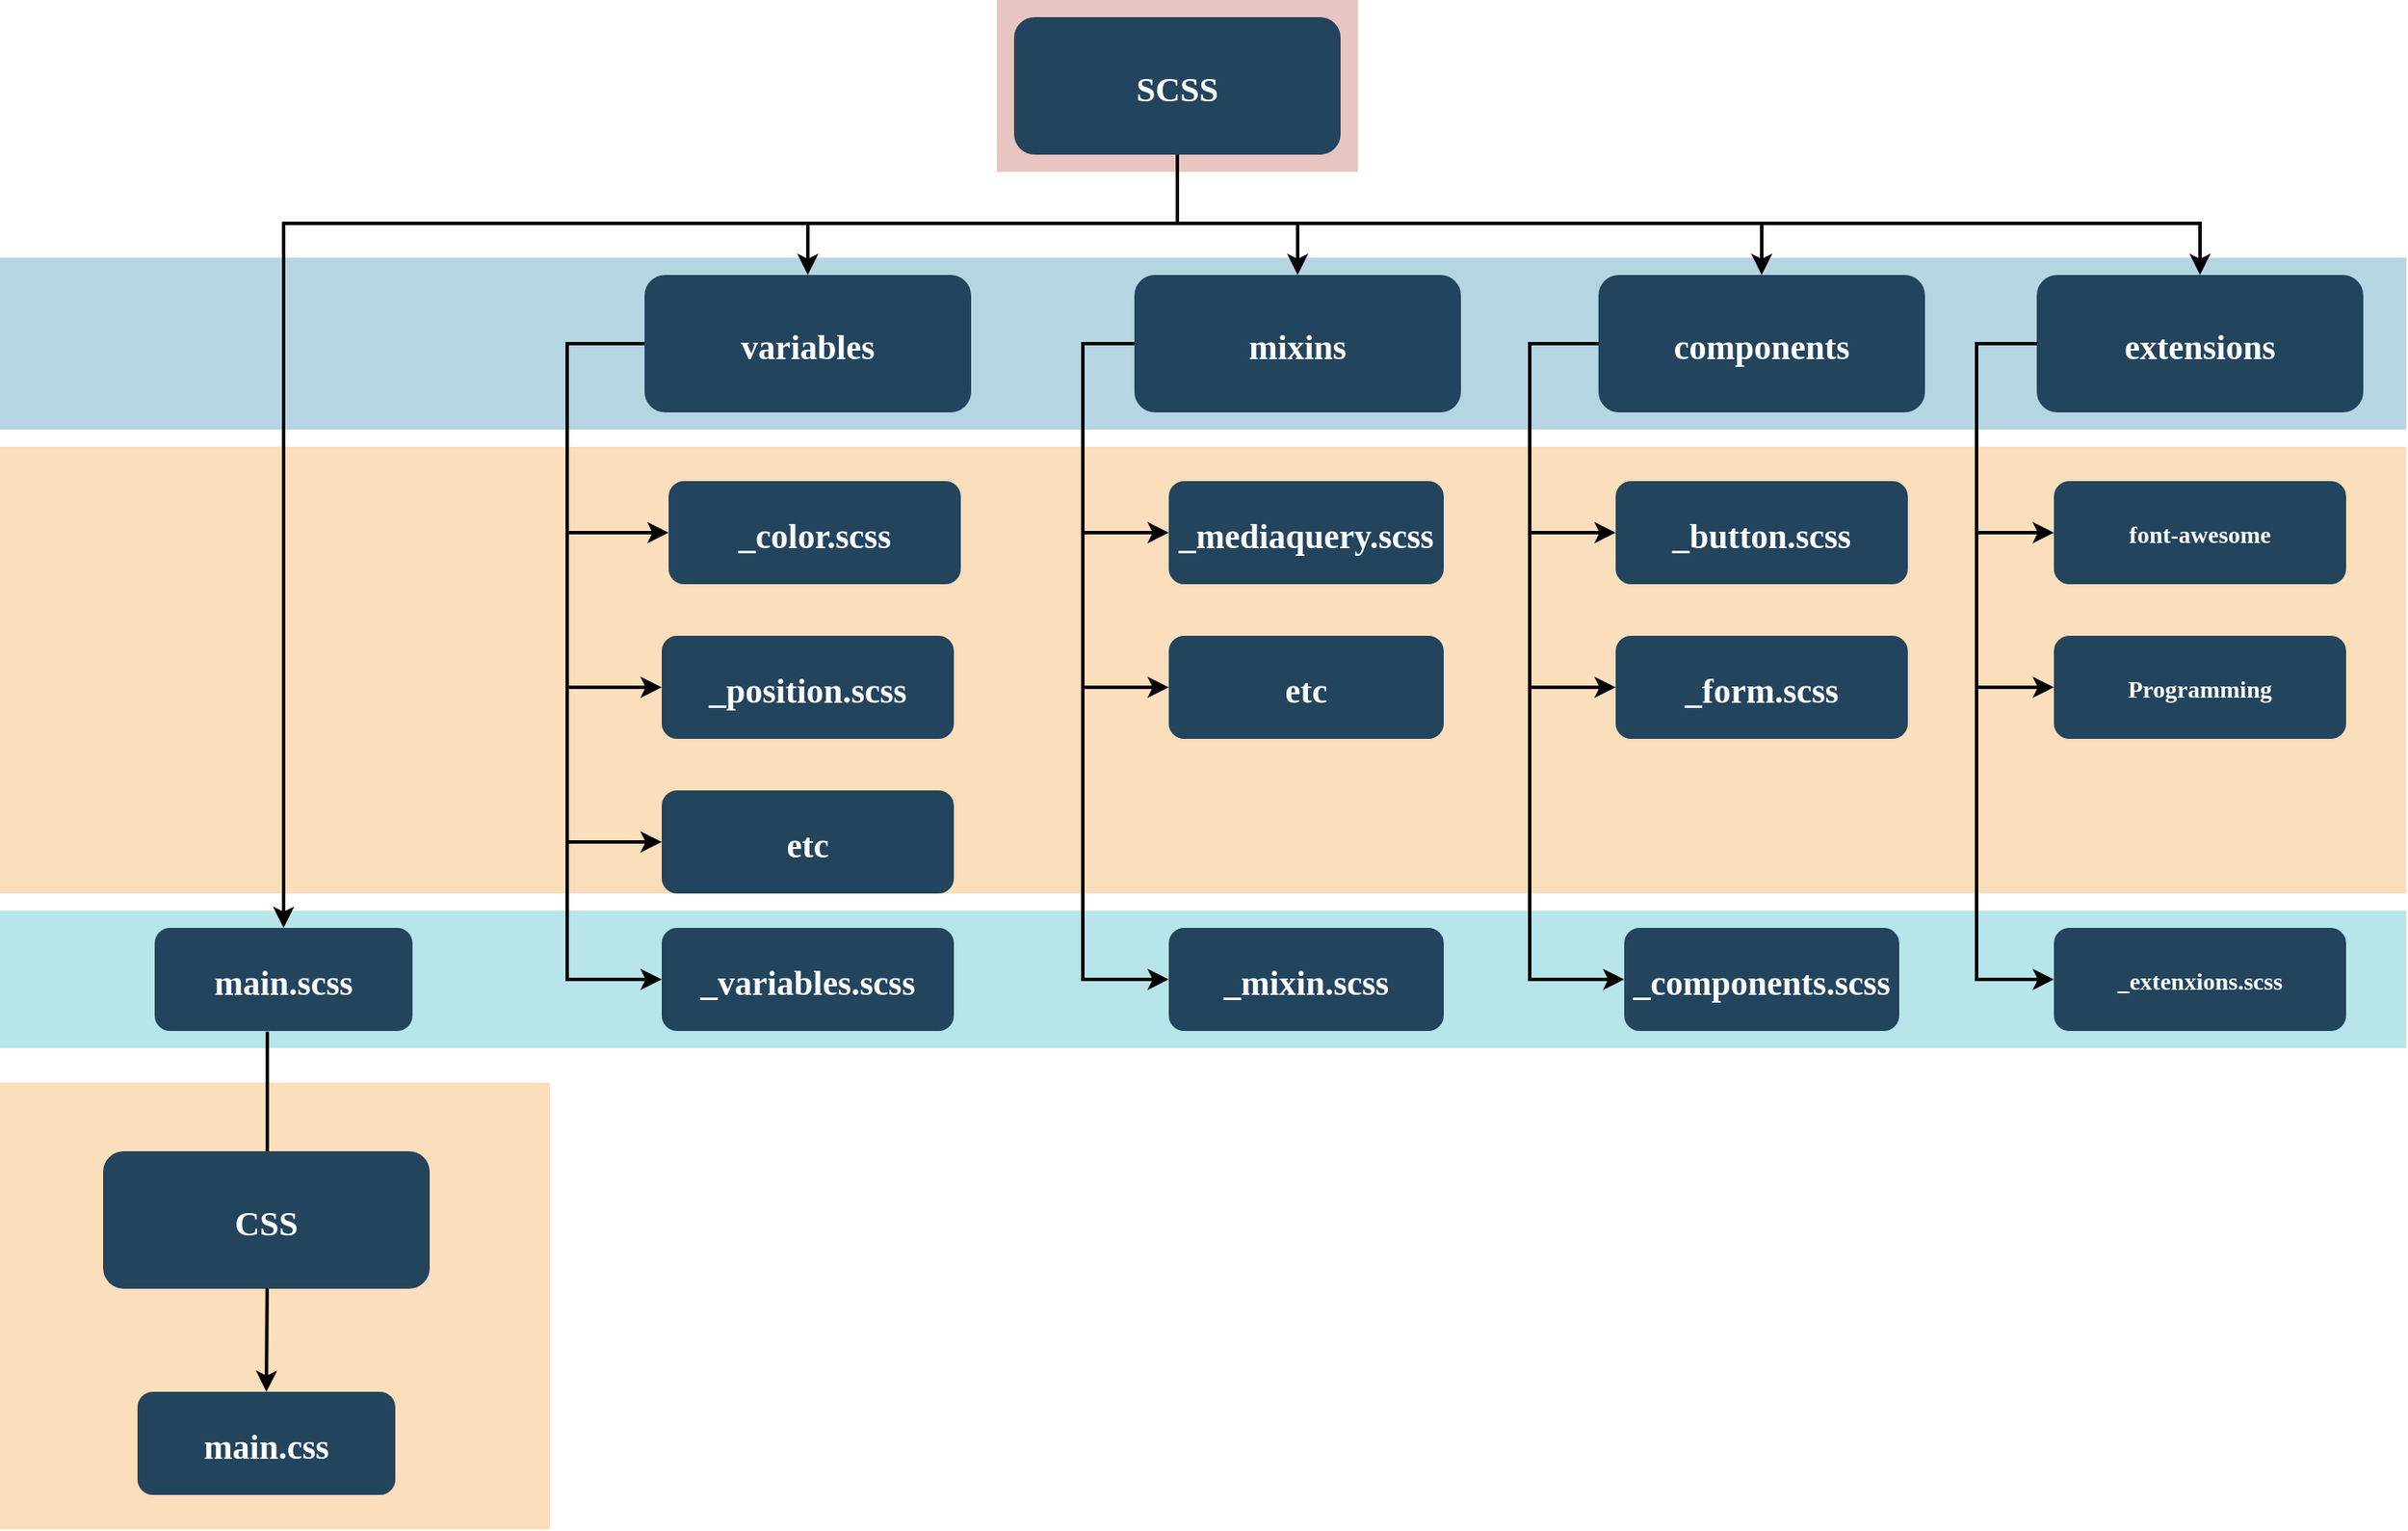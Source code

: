 <mxfile version="13.6.5">
    <diagram id="FRt4WeU2MnN2IFQE8qqf" name="ページ1">
        <mxGraphModel dx="1623" dy="1131" grid="1" gridSize="10" guides="1" tooltips="1" connect="1" arrows="1" fold="1" page="1" pageScale="1" pageWidth="827" pageHeight="1169" math="0" shadow="0">
            <root>
                <mxCell id="0"/>
                <mxCell id="1" parent="0"/>
                <mxCell id="59" value="" style="fillColor=#AE4132;strokeColor=none;opacity=30;" vertex="1" parent="1">
                    <mxGeometry x="660" y="20" width="210" height="100.0" as="geometry"/>
                </mxCell>
                <mxCell id="60" value="" style="fillColor=#10739E;strokeColor=none;opacity=30;" vertex="1" parent="1">
                    <mxGeometry x="80" y="170" width="1400" height="100" as="geometry"/>
                </mxCell>
                <mxCell id="65" value="" style="fillColor=#F2931E;strokeColor=none;opacity=30;" vertex="1" parent="1">
                    <mxGeometry x="80" y="280" width="1400" height="260" as="geometry"/>
                </mxCell>
                <mxCell id="73" value="" style="fillColor=#12AAB5;strokeColor=none;opacity=30;" vertex="1" parent="1">
                    <mxGeometry x="80" y="550" width="1400" height="80" as="geometry"/>
                </mxCell>
                <mxCell id="75" value="SCSS" style="rounded=1;fillColor=#23445D;gradientColor=none;strokeColor=none;fontColor=#FFFFFF;fontStyle=1;fontFamily=Tahoma;fontSize=20;" vertex="1" parent="1">
                    <mxGeometry x="670" y="30.0" width="190" height="80" as="geometry"/>
                </mxCell>
                <mxCell id="77" value="" style="edgeStyle=elbowEdgeStyle;elbow=vertical;strokeWidth=2;rounded=0" edge="1" parent="1" source="75" target="76">
                    <mxGeometry x="320" y="60.0" width="100" height="100" as="geometry">
                        <mxPoint x="320" y="160.0" as="sourcePoint"/>
                        <mxPoint x="420" y="60.0" as="targetPoint"/>
                        <Array as="points">
                            <mxPoint x="1020" y="150"/>
                        </Array>
                    </mxGeometry>
                </mxCell>
                <mxCell id="122" value="" style="edgeStyle=elbowEdgeStyle;elbow=vertical;strokeWidth=2;rounded=0;entryX=0.5;entryY=0;entryDx=0;entryDy=0;exitX=0.5;exitY=1;exitDx=0;exitDy=0;" edge="1" parent="1" source="75" target="79">
                    <mxGeometry x="330" y="70.0" width="100" height="100" as="geometry">
                        <mxPoint x="845.0" y="120.0" as="sourcePoint"/>
                        <mxPoint x="1450.0" y="190.0" as="targetPoint"/>
                        <Array as="points">
                            <mxPoint x="800" y="150"/>
                            <mxPoint x="835" y="180"/>
                        </Array>
                    </mxGeometry>
                </mxCell>
                <mxCell id="123" value="" style="edgeStyle=elbowEdgeStyle;elbow=vertical;strokeWidth=2;rounded=0" edge="1" parent="1" source="75" target="80">
                    <mxGeometry x="-40" y="-20.0" width="100" height="100" as="geometry">
                        <mxPoint x="-40" y="80.0" as="sourcePoint"/>
                        <mxPoint x="60" y="-20.0" as="targetPoint"/>
                        <Array as="points">
                            <mxPoint x="650" y="150"/>
                        </Array>
                    </mxGeometry>
                </mxCell>
                <mxCell id="165" value="" style="edgeStyle=elbowEdgeStyle;elbow=vertical;strokeWidth=2;rounded=0;exitX=0.5;exitY=1;exitDx=0;exitDy=0;entryX=0.5;entryY=0;entryDx=0;entryDy=0;" edge="1" parent="1" source="75" target="78">
                    <mxGeometry x="-30" y="-10.0" width="100" height="100" as="geometry">
                        <mxPoint x="835" y="270" as="sourcePoint"/>
                        <mxPoint x="1035" y="310" as="targetPoint"/>
                        <Array as="points">
                            <mxPoint x="920" y="150"/>
                        </Array>
                    </mxGeometry>
                </mxCell>
                <mxCell id="166" value="" style="group" vertex="1" connectable="0" parent="1">
                    <mxGeometry x="710" y="180.0" width="220.0" height="450" as="geometry"/>
                </mxCell>
                <mxCell id="79" value="mixins" style="rounded=1;fillColor=#23445D;gradientColor=none;strokeColor=none;fontColor=#FFFFFF;fontStyle=1;fontFamily=Tahoma;fontSize=20;" vertex="1" parent="166">
                    <mxGeometry x="30.0" width="190" height="80" as="geometry"/>
                </mxCell>
                <mxCell id="93" value="_mixin.scss" style="rounded=1;fillColor=#23445D;gradientColor=none;strokeColor=none;fontColor=#FFFFFF;fontStyle=1;fontFamily=Tahoma;fontSize=20;" vertex="1" parent="166">
                    <mxGeometry x="50" y="380" width="160" height="60" as="geometry"/>
                </mxCell>
                <mxCell id="94" value="_mediaquery.scss" style="rounded=1;fillColor=#23445D;gradientColor=none;strokeColor=none;fontColor=#FFFFFF;fontStyle=1;fontFamily=Tahoma;fontSize=20;" vertex="1" parent="166">
                    <mxGeometry x="50" y="120.0" width="160" height="60" as="geometry"/>
                </mxCell>
                <mxCell id="95" value="etc" style="rounded=1;fillColor=#23445D;gradientColor=none;strokeColor=none;fontColor=#FFFFFF;fontStyle=1;fontFamily=Tahoma;fontSize=20;" vertex="1" parent="166">
                    <mxGeometry x="50" y="210.0" width="160" height="60" as="geometry"/>
                </mxCell>
                <mxCell id="158" value="" style="edgeStyle=elbowEdgeStyle;elbow=vertical;strokeWidth=2;rounded=0;exitX=0;exitY=0.5;exitDx=0;exitDy=0;entryX=0;entryY=0.5;entryDx=0;entryDy=0;" edge="1" parent="166" source="79" target="93">
                    <mxGeometry x="-550" y="-200" width="100" height="100" as="geometry">
                        <mxPoint x="-550" y="-100" as="sourcePoint"/>
                        <mxPoint x="-450" y="-200" as="targetPoint"/>
                        <Array as="points">
                            <mxPoint y="320"/>
                            <mxPoint x="30" y="420"/>
                            <mxPoint x="5" y="150.0"/>
                            <mxPoint x="20" y="410"/>
                        </Array>
                    </mxGeometry>
                </mxCell>
                <mxCell id="134" value="" style="edgeStyle=elbowEdgeStyle;elbow=horizontal;strokeWidth=2;rounded=0;exitX=0;exitY=0.5;exitDx=0;exitDy=0;entryX=0;entryY=0.5;entryDx=0;entryDy=0;" edge="1" parent="166" source="79" target="94">
                    <mxGeometry x="-40" y="-20.0" width="100" height="100" as="geometry">
                        <mxPoint x="-40" y="80.0" as="sourcePoint"/>
                        <mxPoint x="60" y="-20.0" as="targetPoint"/>
                        <Array as="points">
                            <mxPoint y="120"/>
                            <mxPoint x="515" y="320"/>
                            <mxPoint x="520" y="340"/>
                            <mxPoint x="540" y="360"/>
                        </Array>
                    </mxGeometry>
                </mxCell>
                <mxCell id="135" value="" style="edgeStyle=elbowEdgeStyle;elbow=horizontal;strokeWidth=2;rounded=0;entryX=0;entryY=0.5;entryDx=0;entryDy=0;exitX=0;exitY=0.5;exitDx=0;exitDy=0;" edge="1" parent="166" source="79" target="95">
                    <mxGeometry x="-40" y="-20.0" width="100" height="100" as="geometry">
                        <mxPoint x="-40" y="80.0" as="sourcePoint"/>
                        <mxPoint x="60" y="-20.0" as="targetPoint"/>
                        <Array as="points">
                            <mxPoint y="140"/>
                        </Array>
                    </mxGeometry>
                </mxCell>
                <mxCell id="168" value="" style="group" vertex="1" connectable="0" parent="1">
                    <mxGeometry x="970" y="180.0" width="230" height="450" as="geometry"/>
                </mxCell>
                <mxCell id="78" value="components" style="rounded=1;fillColor=#23445D;gradientColor=none;strokeColor=none;fontColor=#FFFFFF;fontStyle=1;fontFamily=Tahoma;fontSize=20;" vertex="1" parent="168">
                    <mxGeometry x="40" width="190" height="80" as="geometry"/>
                </mxCell>
                <mxCell id="104" value="_components.scss" style="rounded=1;fillColor=#23445D;gradientColor=none;strokeColor=none;fontColor=#FFFFFF;fontStyle=1;fontFamily=Tahoma;fontSize=20;" vertex="1" parent="168">
                    <mxGeometry x="55" y="380" width="160" height="60" as="geometry"/>
                </mxCell>
                <mxCell id="105" value="_button.scss" style="rounded=1;fillColor=#23445D;gradientColor=none;strokeColor=none;fontColor=#FFFFFF;fontStyle=1;fontFamily=Tahoma;fontSize=20;" vertex="1" parent="168">
                    <mxGeometry x="50" y="120.0" width="170" height="60" as="geometry"/>
                </mxCell>
                <mxCell id="106" value="_form.scss" style="rounded=1;fillColor=#23445D;gradientColor=none;strokeColor=none;fontColor=#FFFFFF;fontStyle=1;fontFamily=Tahoma;fontSize=20;" vertex="1" parent="168">
                    <mxGeometry x="50" y="210.0" width="170" height="60" as="geometry"/>
                </mxCell>
                <mxCell id="143" value="" style="edgeStyle=elbowEdgeStyle;elbow=horizontal;strokeWidth=2;rounded=0;exitX=0;exitY=0.5;exitDx=0;exitDy=0;entryX=0;entryY=0.5;entryDx=0;entryDy=0;" edge="1" parent="168" source="78" target="105">
                    <mxGeometry x="-840" y="-200" width="100" height="100" as="geometry">
                        <mxPoint x="-840" y="-100" as="sourcePoint"/>
                        <mxPoint x="-740" y="-200" as="targetPoint"/>
                        <Array as="points">
                            <mxPoint y="120.0"/>
                            <mxPoint x="25" y="170.0"/>
                            <mxPoint x="140" y="200.0"/>
                        </Array>
                    </mxGeometry>
                </mxCell>
                <mxCell id="144" value="" style="edgeStyle=elbowEdgeStyle;elbow=horizontal;strokeWidth=2;rounded=0;exitX=0;exitY=0.5;exitDx=0;exitDy=0;entryX=0;entryY=0.5;entryDx=0;entryDy=0;" edge="1" parent="168" source="78" target="106">
                    <mxGeometry x="-840" y="-200" width="100" height="100" as="geometry">
                        <mxPoint x="-840" y="-100" as="sourcePoint"/>
                        <mxPoint x="-740" y="-200" as="targetPoint"/>
                        <Array as="points">
                            <mxPoint y="120.0"/>
                            <mxPoint x="25" y="170.0"/>
                            <mxPoint x="140" y="250.0"/>
                        </Array>
                    </mxGeometry>
                </mxCell>
                <mxCell id="160" value="" style="edgeStyle=elbowEdgeStyle;elbow=vertical;strokeWidth=2;rounded=0;entryX=0;entryY=0.5;entryDx=0;entryDy=0;exitX=0;exitY=0.5;exitDx=0;exitDy=0;" edge="1" parent="168" source="78" target="104">
                    <mxGeometry x="-840" y="-200" width="100" height="100" as="geometry">
                        <mxPoint x="-840" y="-100" as="sourcePoint"/>
                        <mxPoint x="-740" y="-200" as="targetPoint"/>
                        <Array as="points">
                            <mxPoint y="290"/>
                            <mxPoint x="40" y="420"/>
                        </Array>
                    </mxGeometry>
                </mxCell>
                <mxCell id="169" value="" style="group" vertex="1" connectable="0" parent="1">
                    <mxGeometry x="1230" y="180.0" width="225.0" height="450" as="geometry"/>
                </mxCell>
                <mxCell id="76" value="extensions" style="rounded=1;fillColor=#23445D;gradientColor=none;strokeColor=none;fontColor=#FFFFFF;fontStyle=1;fontFamily=Tahoma;fontSize=20;" vertex="1" parent="169">
                    <mxGeometry x="35.0" width="190" height="80" as="geometry"/>
                </mxCell>
                <mxCell id="111" value="_extenxions.scss" style="rounded=1;fillColor=#23445D;gradientColor=none;strokeColor=none;fontColor=#FFFFFF;fontStyle=1;fontFamily=Tahoma;fontSize=14" vertex="1" parent="169">
                    <mxGeometry x="45" y="380" width="170" height="60" as="geometry"/>
                </mxCell>
                <mxCell id="112" value="Programming" style="rounded=1;fillColor=#23445D;gradientColor=none;strokeColor=none;fontColor=#FFFFFF;fontStyle=1;fontFamily=Tahoma;fontSize=14" vertex="1" parent="169">
                    <mxGeometry x="45" y="210.0" width="170" height="60" as="geometry"/>
                </mxCell>
                <mxCell id="113" value="font-awesome" style="rounded=1;fillColor=#23445D;gradientColor=none;strokeColor=none;fontColor=#FFFFFF;fontStyle=1;fontFamily=Tahoma;fontSize=14" vertex="1" parent="169">
                    <mxGeometry x="45" y="120.0" width="170" height="60" as="geometry"/>
                </mxCell>
                <mxCell id="148" value="" style="edgeStyle=elbowEdgeStyle;elbow=horizontal;strokeWidth=2;rounded=0;exitX=0;exitY=0.5;exitDx=0;exitDy=0;entryX=0;entryY=0.5;entryDx=0;entryDy=0;" edge="1" parent="169" source="76" target="112">
                    <mxGeometry x="-1225" y="-200" width="100" height="100" as="geometry">
                        <mxPoint x="-1225" y="-100" as="sourcePoint"/>
                        <mxPoint x="-1125" y="-200" as="targetPoint"/>
                        <Array as="points">
                            <mxPoint y="150.0"/>
                            <mxPoint x="165" y="200.0"/>
                        </Array>
                    </mxGeometry>
                </mxCell>
                <mxCell id="149" value="" style="edgeStyle=elbowEdgeStyle;elbow=horizontal;strokeWidth=2;rounded=0;exitX=0;exitY=0.5;exitDx=0;exitDy=0;entryX=0;entryY=0.5;entryDx=0;entryDy=0;" edge="1" parent="169" source="76" target="113">
                    <mxGeometry x="-1225" y="-200" width="100" height="100" as="geometry">
                        <mxPoint x="-1225" y="-100" as="sourcePoint"/>
                        <mxPoint x="-1125" y="-200" as="targetPoint"/>
                        <Array as="points">
                            <mxPoint y="170.0"/>
                            <mxPoint y="220.0"/>
                            <mxPoint x="165" y="260"/>
                        </Array>
                    </mxGeometry>
                </mxCell>
                <mxCell id="161" value="" style="edgeStyle=elbowEdgeStyle;elbow=vertical;strokeWidth=2;rounded=0;entryX=0;entryY=0.5;entryDx=0;entryDy=0;" edge="1" parent="169" source="76" target="111">
                    <mxGeometry x="-1225" y="-200" width="100" height="100" as="geometry">
                        <mxPoint x="-1225" y="-100" as="sourcePoint"/>
                        <mxPoint x="-1125" y="-200" as="targetPoint"/>
                        <Array as="points">
                            <mxPoint y="420"/>
                        </Array>
                    </mxGeometry>
                </mxCell>
                <mxCell id="172" value="" style="group" vertex="1" connectable="0" parent="1">
                    <mxGeometry x="410" y="180.0" width="235" height="450" as="geometry"/>
                </mxCell>
                <mxCell id="80" value="variables" style="rounded=1;fillColor=#23445D;gradientColor=none;strokeColor=none;fontColor=#FFFFFF;fontStyle=1;fontFamily=Tahoma;fontSize=20;" vertex="1" parent="172">
                    <mxGeometry x="45" width="190" height="80" as="geometry"/>
                </mxCell>
                <mxCell id="83" value="_color.scss" style="rounded=1;fillColor=#23445D;gradientColor=none;strokeColor=none;fontColor=#FFFFFF;fontStyle=1;fontFamily=Tahoma;fontSize=20;" vertex="1" parent="172">
                    <mxGeometry x="59" y="120.0" width="170" height="60" as="geometry"/>
                </mxCell>
                <mxCell id="84" value="_position.scss" style="rounded=1;fillColor=#23445D;gradientColor=none;strokeColor=none;fontColor=#FFFFFF;fontStyle=1;fontFamily=Tahoma;fontSize=20;" vertex="1" parent="172">
                    <mxGeometry x="55" y="210.0" width="170" height="60" as="geometry"/>
                </mxCell>
                <mxCell id="85" value="etc" style="rounded=1;fillColor=#23445D;gradientColor=none;strokeColor=none;fontColor=#FFFFFF;fontStyle=1;fontFamily=Tahoma;fontSize=20;" vertex="1" parent="172">
                    <mxGeometry x="55" y="300" width="170" height="60" as="geometry"/>
                </mxCell>
                <mxCell id="88" value="_variables.scss" style="rounded=1;fillColor=#23445D;gradientColor=none;strokeColor=none;fontColor=#FFFFFF;fontStyle=1;fontFamily=Tahoma;fontSize=20;" vertex="1" parent="172">
                    <mxGeometry x="55" y="380" width="170" height="60" as="geometry"/>
                </mxCell>
                <mxCell id="125" value="" style="edgeStyle=elbowEdgeStyle;elbow=horizontal;strokeWidth=2;rounded=0" edge="1" parent="172" source="80" target="83">
                    <mxGeometry x="-225" y="-200" width="100" height="100" as="geometry">
                        <mxPoint x="-225" y="-100" as="sourcePoint"/>
                        <mxPoint x="-125" y="-200" as="targetPoint"/>
                        <Array as="points">
                            <mxPoint y="100.0"/>
                        </Array>
                    </mxGeometry>
                </mxCell>
                <mxCell id="126" value="" style="edgeStyle=elbowEdgeStyle;elbow=horizontal;strokeWidth=2;rounded=0" edge="1" parent="172" source="80" target="84">
                    <mxGeometry x="-225" y="-200" width="100" height="100" as="geometry">
                        <mxPoint x="-225" y="-100" as="sourcePoint"/>
                        <mxPoint x="-125" y="-200" as="targetPoint"/>
                        <Array as="points">
                            <mxPoint y="140.0"/>
                        </Array>
                    </mxGeometry>
                </mxCell>
                <mxCell id="127" value="" style="edgeStyle=elbowEdgeStyle;elbow=horizontal;strokeWidth=2;rounded=0" edge="1" parent="172" source="80" target="85">
                    <mxGeometry x="-225" y="-200" width="100" height="100" as="geometry">
                        <mxPoint x="-225" y="-100" as="sourcePoint"/>
                        <mxPoint x="-125" y="-200" as="targetPoint"/>
                        <Array as="points">
                            <mxPoint y="190.0"/>
                        </Array>
                    </mxGeometry>
                </mxCell>
                <mxCell id="130" value="" style="edgeStyle=elbowEdgeStyle;elbow=horizontal;strokeWidth=2;rounded=0" edge="1" parent="172" source="80" target="88">
                    <mxGeometry x="-225" y="-200" width="100" height="100" as="geometry">
                        <mxPoint x="-225" y="-100" as="sourcePoint"/>
                        <mxPoint x="-125" y="-200" as="targetPoint"/>
                        <Array as="points">
                            <mxPoint y="330"/>
                        </Array>
                    </mxGeometry>
                </mxCell>
                <mxCell id="175" value="main.scss" style="rounded=1;fillColor=#23445D;gradientColor=none;strokeColor=none;fontColor=#FFFFFF;fontStyle=1;fontFamily=Tahoma;fontSize=20;" vertex="1" parent="1">
                    <mxGeometry x="170" y="560" width="150" height="60" as="geometry"/>
                </mxCell>
                <mxCell id="185" value="" style="edgeStyle=elbowEdgeStyle;elbow=vertical;strokeWidth=2;rounded=0;entryX=0.5;entryY=0;entryDx=0;entryDy=0;exitX=0.5;exitY=1;exitDx=0;exitDy=0;" edge="1" parent="1" source="75" target="175">
                    <mxGeometry x="-30" y="-10.0" width="100" height="100" as="geometry">
                        <mxPoint x="760" y="110" as="sourcePoint"/>
                        <mxPoint x="560" y="190" as="targetPoint"/>
                        <Array as="points">
                            <mxPoint x="500" y="150"/>
                            <mxPoint x="750" y="140"/>
                            <mxPoint x="750" y="150"/>
                            <mxPoint x="750" y="140"/>
                            <mxPoint x="370" y="140"/>
                        </Array>
                    </mxGeometry>
                </mxCell>
                <mxCell id="186" value="" style="fillColor=#F2931E;strokeColor=none;opacity=30;" vertex="1" parent="1">
                    <mxGeometry x="80" y="650" width="320" height="260" as="geometry"/>
                </mxCell>
                <mxCell id="188" value="main.css" style="rounded=1;fillColor=#23445D;gradientColor=none;strokeColor=none;fontColor=#FFFFFF;fontStyle=1;fontFamily=Tahoma;fontSize=20;" vertex="1" parent="1">
                    <mxGeometry x="160" y="830" width="150" height="60" as="geometry"/>
                </mxCell>
                <mxCell id="189" value="" style="edgeStyle=elbowEdgeStyle;elbow=vertical;strokeWidth=2;rounded=0;entryX=0.5;entryY=0;entryDx=0;entryDy=0;exitX=0.437;exitY=1.007;exitDx=0;exitDy=0;exitPerimeter=0;" edge="1" parent="1" source="175" target="188">
                    <mxGeometry x="-20" y="-2.842e-14" width="100" height="100" as="geometry">
                        <mxPoint x="775" y="120" as="sourcePoint"/>
                        <mxPoint x="255" y="570.0" as="targetPoint"/>
                        <Array as="points">
                            <mxPoint x="270" y="750"/>
                            <mxPoint x="440" y="770"/>
                            <mxPoint x="760" y="150"/>
                            <mxPoint x="760" y="160"/>
                            <mxPoint x="760" y="150"/>
                            <mxPoint x="380" y="150"/>
                        </Array>
                    </mxGeometry>
                </mxCell>
                <mxCell id="187" value="CSS" style="rounded=1;fillColor=#23445D;gradientColor=none;strokeColor=none;fontColor=#FFFFFF;fontStyle=1;fontFamily=Tahoma;fontSize=20;" vertex="1" parent="1">
                    <mxGeometry x="140" y="690" width="190" height="80" as="geometry"/>
                </mxCell>
            </root>
        </mxGraphModel>
    </diagram>
</mxfile>